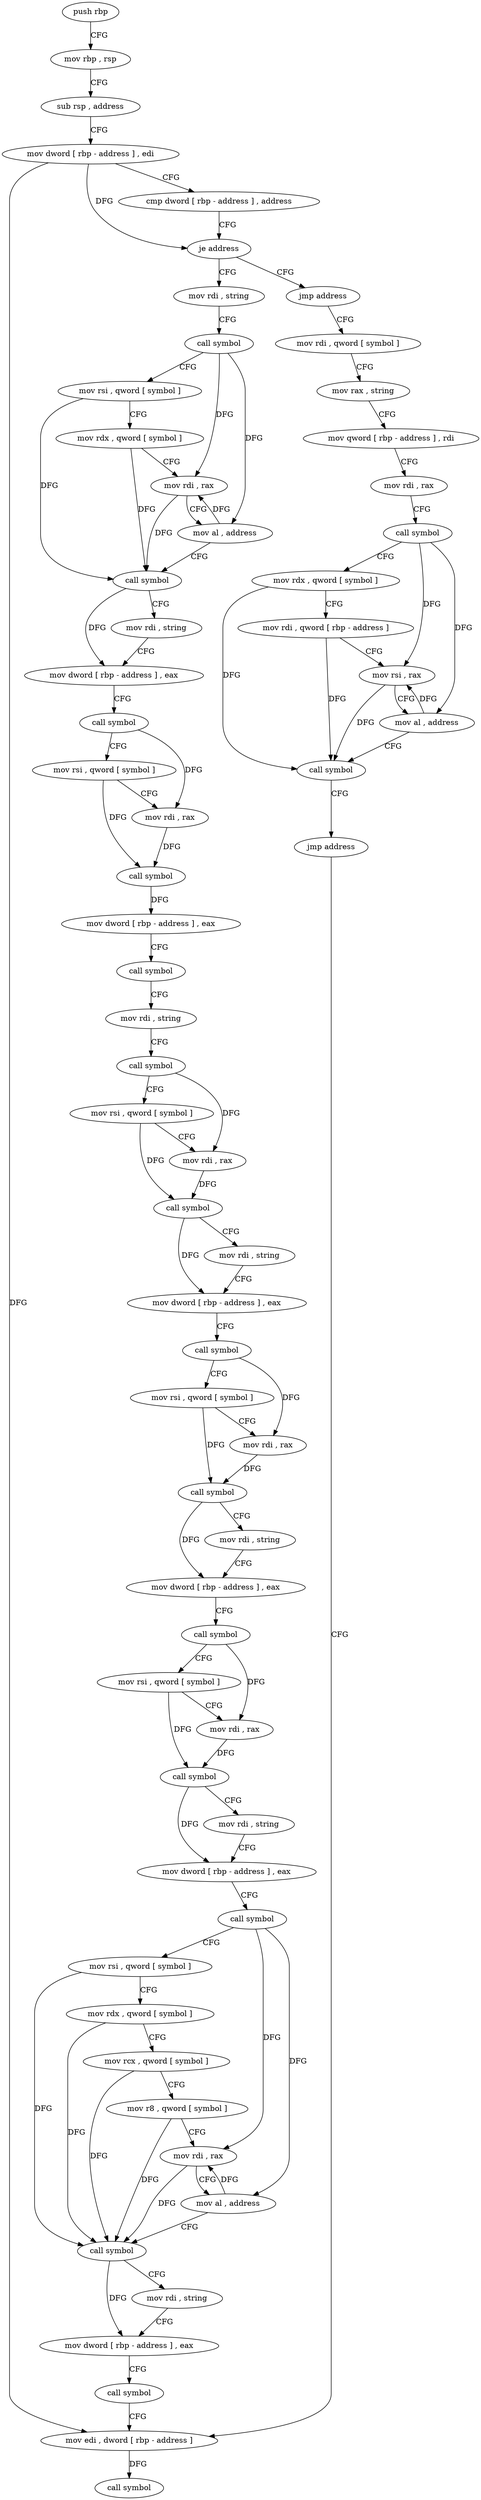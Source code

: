 digraph "func" {
"4199328" [label = "push rbp" ]
"4199329" [label = "mov rbp , rsp" ]
"4199332" [label = "sub rsp , address" ]
"4199336" [label = "mov dword [ rbp - address ] , edi" ]
"4199339" [label = "cmp dword [ rbp - address ] , address" ]
"4199343" [label = "je address" ]
"4199411" [label = "mov rdi , string" ]
"4199349" [label = "jmp address" ]
"4199421" [label = "call symbol" ]
"4199426" [label = "mov rsi , qword [ symbol ]" ]
"4199434" [label = "mov rdx , qword [ symbol ]" ]
"4199442" [label = "mov rdi , rax" ]
"4199445" [label = "mov al , address" ]
"4199447" [label = "call symbol" ]
"4199452" [label = "mov rdi , string" ]
"4199462" [label = "mov dword [ rbp - address ] , eax" ]
"4199465" [label = "call symbol" ]
"4199470" [label = "mov rsi , qword [ symbol ]" ]
"4199478" [label = "mov rdi , rax" ]
"4199481" [label = "call symbol" ]
"4199486" [label = "mov dword [ rbp - address ] , eax" ]
"4199489" [label = "call symbol" ]
"4199494" [label = "mov rdi , string" ]
"4199504" [label = "call symbol" ]
"4199509" [label = "mov rsi , qword [ symbol ]" ]
"4199517" [label = "mov rdi , rax" ]
"4199520" [label = "call symbol" ]
"4199525" [label = "mov rdi , string" ]
"4199535" [label = "mov dword [ rbp - address ] , eax" ]
"4199538" [label = "call symbol" ]
"4199543" [label = "mov rsi , qword [ symbol ]" ]
"4199551" [label = "mov rdi , rax" ]
"4199554" [label = "call symbol" ]
"4199559" [label = "mov rdi , string" ]
"4199569" [label = "mov dword [ rbp - address ] , eax" ]
"4199572" [label = "call symbol" ]
"4199577" [label = "mov rsi , qword [ symbol ]" ]
"4199585" [label = "mov rdi , rax" ]
"4199588" [label = "call symbol" ]
"4199593" [label = "mov rdi , string" ]
"4199603" [label = "mov dword [ rbp - address ] , eax" ]
"4199606" [label = "call symbol" ]
"4199611" [label = "mov rsi , qword [ symbol ]" ]
"4199619" [label = "mov rdx , qword [ symbol ]" ]
"4199627" [label = "mov rcx , qword [ symbol ]" ]
"4199635" [label = "mov r8 , qword [ symbol ]" ]
"4199643" [label = "mov rdi , rax" ]
"4199646" [label = "mov al , address" ]
"4199648" [label = "call symbol" ]
"4199653" [label = "mov rdi , string" ]
"4199663" [label = "mov dword [ rbp - address ] , eax" ]
"4199666" [label = "call symbol" ]
"4199671" [label = "mov edi , dword [ rbp - address ]" ]
"4199354" [label = "mov rdi , qword [ symbol ]" ]
"4199362" [label = "mov rax , string" ]
"4199372" [label = "mov qword [ rbp - address ] , rdi" ]
"4199376" [label = "mov rdi , rax" ]
"4199379" [label = "call symbol" ]
"4199384" [label = "mov rdx , qword [ symbol ]" ]
"4199392" [label = "mov rdi , qword [ rbp - address ]" ]
"4199396" [label = "mov rsi , rax" ]
"4199399" [label = "mov al , address" ]
"4199401" [label = "call symbol" ]
"4199406" [label = "jmp address" ]
"4199674" [label = "call symbol" ]
"4199328" -> "4199329" [ label = "CFG" ]
"4199329" -> "4199332" [ label = "CFG" ]
"4199332" -> "4199336" [ label = "CFG" ]
"4199336" -> "4199339" [ label = "CFG" ]
"4199336" -> "4199343" [ label = "DFG" ]
"4199336" -> "4199671" [ label = "DFG" ]
"4199339" -> "4199343" [ label = "CFG" ]
"4199343" -> "4199411" [ label = "CFG" ]
"4199343" -> "4199349" [ label = "CFG" ]
"4199411" -> "4199421" [ label = "CFG" ]
"4199349" -> "4199354" [ label = "CFG" ]
"4199421" -> "4199426" [ label = "CFG" ]
"4199421" -> "4199442" [ label = "DFG" ]
"4199421" -> "4199445" [ label = "DFG" ]
"4199426" -> "4199434" [ label = "CFG" ]
"4199426" -> "4199447" [ label = "DFG" ]
"4199434" -> "4199442" [ label = "CFG" ]
"4199434" -> "4199447" [ label = "DFG" ]
"4199442" -> "4199445" [ label = "CFG" ]
"4199442" -> "4199447" [ label = "DFG" ]
"4199445" -> "4199447" [ label = "CFG" ]
"4199445" -> "4199442" [ label = "DFG" ]
"4199447" -> "4199452" [ label = "CFG" ]
"4199447" -> "4199462" [ label = "DFG" ]
"4199452" -> "4199462" [ label = "CFG" ]
"4199462" -> "4199465" [ label = "CFG" ]
"4199465" -> "4199470" [ label = "CFG" ]
"4199465" -> "4199478" [ label = "DFG" ]
"4199470" -> "4199478" [ label = "CFG" ]
"4199470" -> "4199481" [ label = "DFG" ]
"4199478" -> "4199481" [ label = "DFG" ]
"4199481" -> "4199486" [ label = "DFG" ]
"4199486" -> "4199489" [ label = "CFG" ]
"4199489" -> "4199494" [ label = "CFG" ]
"4199494" -> "4199504" [ label = "CFG" ]
"4199504" -> "4199509" [ label = "CFG" ]
"4199504" -> "4199517" [ label = "DFG" ]
"4199509" -> "4199517" [ label = "CFG" ]
"4199509" -> "4199520" [ label = "DFG" ]
"4199517" -> "4199520" [ label = "DFG" ]
"4199520" -> "4199525" [ label = "CFG" ]
"4199520" -> "4199535" [ label = "DFG" ]
"4199525" -> "4199535" [ label = "CFG" ]
"4199535" -> "4199538" [ label = "CFG" ]
"4199538" -> "4199543" [ label = "CFG" ]
"4199538" -> "4199551" [ label = "DFG" ]
"4199543" -> "4199551" [ label = "CFG" ]
"4199543" -> "4199554" [ label = "DFG" ]
"4199551" -> "4199554" [ label = "DFG" ]
"4199554" -> "4199559" [ label = "CFG" ]
"4199554" -> "4199569" [ label = "DFG" ]
"4199559" -> "4199569" [ label = "CFG" ]
"4199569" -> "4199572" [ label = "CFG" ]
"4199572" -> "4199577" [ label = "CFG" ]
"4199572" -> "4199585" [ label = "DFG" ]
"4199577" -> "4199585" [ label = "CFG" ]
"4199577" -> "4199588" [ label = "DFG" ]
"4199585" -> "4199588" [ label = "DFG" ]
"4199588" -> "4199593" [ label = "CFG" ]
"4199588" -> "4199603" [ label = "DFG" ]
"4199593" -> "4199603" [ label = "CFG" ]
"4199603" -> "4199606" [ label = "CFG" ]
"4199606" -> "4199611" [ label = "CFG" ]
"4199606" -> "4199643" [ label = "DFG" ]
"4199606" -> "4199646" [ label = "DFG" ]
"4199611" -> "4199619" [ label = "CFG" ]
"4199611" -> "4199648" [ label = "DFG" ]
"4199619" -> "4199627" [ label = "CFG" ]
"4199619" -> "4199648" [ label = "DFG" ]
"4199627" -> "4199635" [ label = "CFG" ]
"4199627" -> "4199648" [ label = "DFG" ]
"4199635" -> "4199643" [ label = "CFG" ]
"4199635" -> "4199648" [ label = "DFG" ]
"4199643" -> "4199646" [ label = "CFG" ]
"4199643" -> "4199648" [ label = "DFG" ]
"4199646" -> "4199648" [ label = "CFG" ]
"4199646" -> "4199643" [ label = "DFG" ]
"4199648" -> "4199653" [ label = "CFG" ]
"4199648" -> "4199663" [ label = "DFG" ]
"4199653" -> "4199663" [ label = "CFG" ]
"4199663" -> "4199666" [ label = "CFG" ]
"4199666" -> "4199671" [ label = "CFG" ]
"4199671" -> "4199674" [ label = "DFG" ]
"4199354" -> "4199362" [ label = "CFG" ]
"4199362" -> "4199372" [ label = "CFG" ]
"4199372" -> "4199376" [ label = "CFG" ]
"4199376" -> "4199379" [ label = "CFG" ]
"4199379" -> "4199384" [ label = "CFG" ]
"4199379" -> "4199396" [ label = "DFG" ]
"4199379" -> "4199399" [ label = "DFG" ]
"4199384" -> "4199392" [ label = "CFG" ]
"4199384" -> "4199401" [ label = "DFG" ]
"4199392" -> "4199396" [ label = "CFG" ]
"4199392" -> "4199401" [ label = "DFG" ]
"4199396" -> "4199399" [ label = "CFG" ]
"4199396" -> "4199401" [ label = "DFG" ]
"4199399" -> "4199401" [ label = "CFG" ]
"4199399" -> "4199396" [ label = "DFG" ]
"4199401" -> "4199406" [ label = "CFG" ]
"4199406" -> "4199671" [ label = "CFG" ]
}
